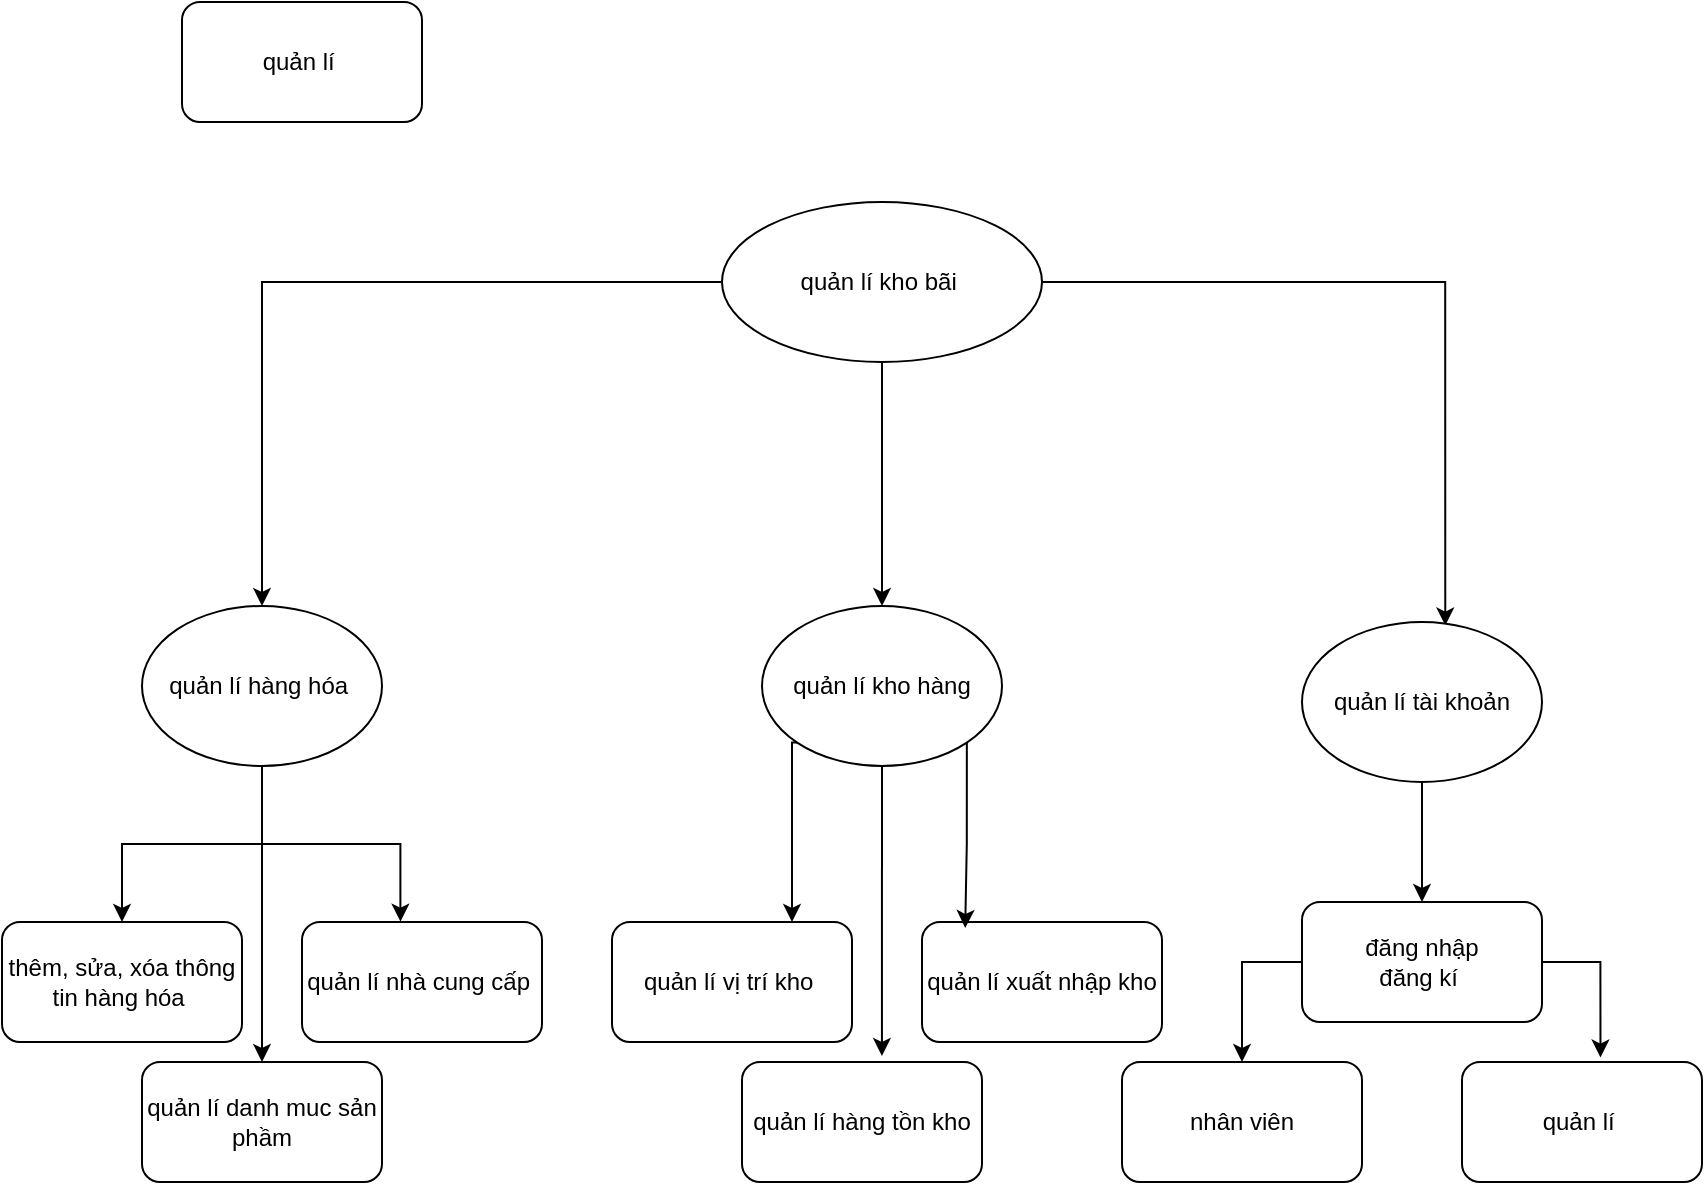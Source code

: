 <mxfile version="26.0.4">
  <diagram name="Page-1" id="YiYX2slveOFeRFz88qB3">
    <mxGraphModel dx="1022" dy="1700" grid="1" gridSize="10" guides="1" tooltips="1" connect="1" arrows="1" fold="1" page="1" pageScale="1" pageWidth="850" pageHeight="1100" math="0" shadow="0">
      <root>
        <mxCell id="0" />
        <mxCell id="1" parent="0" />
        <mxCell id="uAlLSoN4WmZoTJOYxpcr-12" style="edgeStyle=orthogonalEdgeStyle;rounded=0;orthogonalLoop=1;jettySize=auto;html=1;entryX=0.5;entryY=0;entryDx=0;entryDy=0;" edge="1" parent="1" source="uAlLSoN4WmZoTJOYxpcr-2" target="uAlLSoN4WmZoTJOYxpcr-3">
          <mxGeometry relative="1" as="geometry" />
        </mxCell>
        <mxCell id="uAlLSoN4WmZoTJOYxpcr-14" style="edgeStyle=orthogonalEdgeStyle;rounded=0;orthogonalLoop=1;jettySize=auto;html=1;" edge="1" parent="1" source="uAlLSoN4WmZoTJOYxpcr-2" target="uAlLSoN4WmZoTJOYxpcr-4">
          <mxGeometry relative="1" as="geometry" />
        </mxCell>
        <mxCell id="uAlLSoN4WmZoTJOYxpcr-2" value="quản lí hàng hóa&amp;nbsp;" style="ellipse;whiteSpace=wrap;html=1;" vertex="1" parent="1">
          <mxGeometry x="70" y="-98" width="120" height="80" as="geometry" />
        </mxCell>
        <mxCell id="uAlLSoN4WmZoTJOYxpcr-3" value="thêm, sửa, xóa thông tin hàng hóa&amp;nbsp;" style="rounded=1;whiteSpace=wrap;html=1;" vertex="1" parent="1">
          <mxGeometry y="60" width="120" height="60" as="geometry" />
        </mxCell>
        <mxCell id="uAlLSoN4WmZoTJOYxpcr-4" value="quản lí danh muc sản phầm" style="rounded=1;whiteSpace=wrap;html=1;" vertex="1" parent="1">
          <mxGeometry x="70" y="130" width="120" height="60" as="geometry" />
        </mxCell>
        <mxCell id="uAlLSoN4WmZoTJOYxpcr-5" value="quản lí nhà cung cấp&amp;nbsp;" style="rounded=1;whiteSpace=wrap;html=1;" vertex="1" parent="1">
          <mxGeometry x="150" y="60" width="120" height="60" as="geometry" />
        </mxCell>
        <mxCell id="uAlLSoN4WmZoTJOYxpcr-6" value="quản lí vị trí kho&amp;nbsp;" style="rounded=1;whiteSpace=wrap;html=1;" vertex="1" parent="1">
          <mxGeometry x="305" y="60" width="120" height="60" as="geometry" />
        </mxCell>
        <mxCell id="uAlLSoN4WmZoTJOYxpcr-37" style="edgeStyle=orthogonalEdgeStyle;rounded=0;orthogonalLoop=1;jettySize=auto;html=1;exitX=0;exitY=1;exitDx=0;exitDy=0;entryX=0.75;entryY=0;entryDx=0;entryDy=0;" edge="1" parent="1" source="uAlLSoN4WmZoTJOYxpcr-7" target="uAlLSoN4WmZoTJOYxpcr-6">
          <mxGeometry relative="1" as="geometry">
            <Array as="points">
              <mxPoint x="395" y="-30" />
            </Array>
          </mxGeometry>
        </mxCell>
        <mxCell id="uAlLSoN4WmZoTJOYxpcr-7" value="quản lí kho hàng" style="ellipse;whiteSpace=wrap;html=1;" vertex="1" parent="1">
          <mxGeometry x="380" y="-98" width="120" height="80" as="geometry" />
        </mxCell>
        <mxCell id="uAlLSoN4WmZoTJOYxpcr-9" value="quản lí hàng tồn kho" style="rounded=1;whiteSpace=wrap;html=1;" vertex="1" parent="1">
          <mxGeometry x="370" y="130" width="120" height="60" as="geometry" />
        </mxCell>
        <mxCell id="uAlLSoN4WmZoTJOYxpcr-10" value="quản lí xuất nhập kho" style="rounded=1;whiteSpace=wrap;html=1;" vertex="1" parent="1">
          <mxGeometry x="460" y="60" width="120" height="60" as="geometry" />
        </mxCell>
        <mxCell id="uAlLSoN4WmZoTJOYxpcr-20" style="edgeStyle=orthogonalEdgeStyle;rounded=0;orthogonalLoop=1;jettySize=auto;html=1;entryX=0.5;entryY=0;entryDx=0;entryDy=0;" edge="1" parent="1" source="uAlLSoN4WmZoTJOYxpcr-19" target="uAlLSoN4WmZoTJOYxpcr-2">
          <mxGeometry relative="1" as="geometry" />
        </mxCell>
        <mxCell id="uAlLSoN4WmZoTJOYxpcr-30" style="edgeStyle=orthogonalEdgeStyle;rounded=0;orthogonalLoop=1;jettySize=auto;html=1;exitX=0.5;exitY=1;exitDx=0;exitDy=0;entryX=0.5;entryY=0;entryDx=0;entryDy=0;" edge="1" parent="1" source="uAlLSoN4WmZoTJOYxpcr-19" target="uAlLSoN4WmZoTJOYxpcr-7">
          <mxGeometry relative="1" as="geometry" />
        </mxCell>
        <mxCell id="uAlLSoN4WmZoTJOYxpcr-31" style="edgeStyle=orthogonalEdgeStyle;rounded=0;orthogonalLoop=1;jettySize=auto;html=1;exitX=1;exitY=0.5;exitDx=0;exitDy=0;entryX=0.597;entryY=0.022;entryDx=0;entryDy=0;entryPerimeter=0;" edge="1" parent="1" source="uAlLSoN4WmZoTJOYxpcr-19" target="uAlLSoN4WmZoTJOYxpcr-26">
          <mxGeometry relative="1" as="geometry">
            <mxPoint x="720" y="-100" as="targetPoint" />
          </mxGeometry>
        </mxCell>
        <mxCell id="uAlLSoN4WmZoTJOYxpcr-19" value="quản lí kho bãi&amp;nbsp;" style="ellipse;whiteSpace=wrap;html=1;" vertex="1" parent="1">
          <mxGeometry x="360" y="-300" width="160" height="80" as="geometry" />
        </mxCell>
        <mxCell id="uAlLSoN4WmZoTJOYxpcr-24" style="edgeStyle=orthogonalEdgeStyle;rounded=0;orthogonalLoop=1;jettySize=auto;html=1;entryX=0.41;entryY=-0.003;entryDx=0;entryDy=0;entryPerimeter=0;" edge="1" parent="1" source="uAlLSoN4WmZoTJOYxpcr-2" target="uAlLSoN4WmZoTJOYxpcr-5">
          <mxGeometry relative="1" as="geometry" />
        </mxCell>
        <mxCell id="uAlLSoN4WmZoTJOYxpcr-39" style="edgeStyle=orthogonalEdgeStyle;rounded=0;orthogonalLoop=1;jettySize=auto;html=1;exitX=0;exitY=0.5;exitDx=0;exitDy=0;entryX=0.5;entryY=0;entryDx=0;entryDy=0;" edge="1" parent="1" source="uAlLSoN4WmZoTJOYxpcr-25" target="uAlLSoN4WmZoTJOYxpcr-27">
          <mxGeometry relative="1" as="geometry" />
        </mxCell>
        <mxCell id="uAlLSoN4WmZoTJOYxpcr-25" value="đăng nhập&lt;div&gt;đăng kí&amp;nbsp;&lt;/div&gt;" style="rounded=1;whiteSpace=wrap;html=1;" vertex="1" parent="1">
          <mxGeometry x="650" y="50" width="120" height="60" as="geometry" />
        </mxCell>
        <mxCell id="uAlLSoN4WmZoTJOYxpcr-38" style="edgeStyle=orthogonalEdgeStyle;rounded=0;orthogonalLoop=1;jettySize=auto;html=1;exitX=0.5;exitY=1;exitDx=0;exitDy=0;entryX=0.5;entryY=0;entryDx=0;entryDy=0;" edge="1" parent="1" source="uAlLSoN4WmZoTJOYxpcr-26" target="uAlLSoN4WmZoTJOYxpcr-25">
          <mxGeometry relative="1" as="geometry" />
        </mxCell>
        <mxCell id="uAlLSoN4WmZoTJOYxpcr-26" value="quản lí tài khoản" style="ellipse;whiteSpace=wrap;html=1;" vertex="1" parent="1">
          <mxGeometry x="650" y="-90" width="120" height="80" as="geometry" />
        </mxCell>
        <mxCell id="uAlLSoN4WmZoTJOYxpcr-27" value="nhân viên" style="rounded=1;whiteSpace=wrap;html=1;" vertex="1" parent="1">
          <mxGeometry x="560" y="130" width="120" height="60" as="geometry" />
        </mxCell>
        <mxCell id="uAlLSoN4WmZoTJOYxpcr-28" value="quản lí&amp;nbsp;" style="rounded=1;whiteSpace=wrap;html=1;" vertex="1" parent="1">
          <mxGeometry x="90" y="-400" width="120" height="60" as="geometry" />
        </mxCell>
        <mxCell id="uAlLSoN4WmZoTJOYxpcr-32" value="quản lí&amp;nbsp;" style="rounded=1;whiteSpace=wrap;html=1;" vertex="1" parent="1">
          <mxGeometry x="730" y="130" width="120" height="60" as="geometry" />
        </mxCell>
        <mxCell id="uAlLSoN4WmZoTJOYxpcr-33" style="edgeStyle=orthogonalEdgeStyle;rounded=0;orthogonalLoop=1;jettySize=auto;html=1;exitX=0.5;exitY=1;exitDx=0;exitDy=0;entryX=0.583;entryY=-0.05;entryDx=0;entryDy=0;entryPerimeter=0;" edge="1" parent="1" source="uAlLSoN4WmZoTJOYxpcr-7" target="uAlLSoN4WmZoTJOYxpcr-9">
          <mxGeometry relative="1" as="geometry" />
        </mxCell>
        <mxCell id="uAlLSoN4WmZoTJOYxpcr-36" style="edgeStyle=orthogonalEdgeStyle;rounded=0;orthogonalLoop=1;jettySize=auto;html=1;exitX=1;exitY=1;exitDx=0;exitDy=0;entryX=0.18;entryY=0.05;entryDx=0;entryDy=0;entryPerimeter=0;" edge="1" parent="1" source="uAlLSoN4WmZoTJOYxpcr-7" target="uAlLSoN4WmZoTJOYxpcr-10">
          <mxGeometry relative="1" as="geometry" />
        </mxCell>
        <mxCell id="uAlLSoN4WmZoTJOYxpcr-40" style="edgeStyle=orthogonalEdgeStyle;rounded=0;orthogonalLoop=1;jettySize=auto;html=1;exitX=1;exitY=0.5;exitDx=0;exitDy=0;entryX=0.577;entryY=-0.037;entryDx=0;entryDy=0;entryPerimeter=0;" edge="1" parent="1" source="uAlLSoN4WmZoTJOYxpcr-25" target="uAlLSoN4WmZoTJOYxpcr-32">
          <mxGeometry relative="1" as="geometry" />
        </mxCell>
      </root>
    </mxGraphModel>
  </diagram>
</mxfile>
